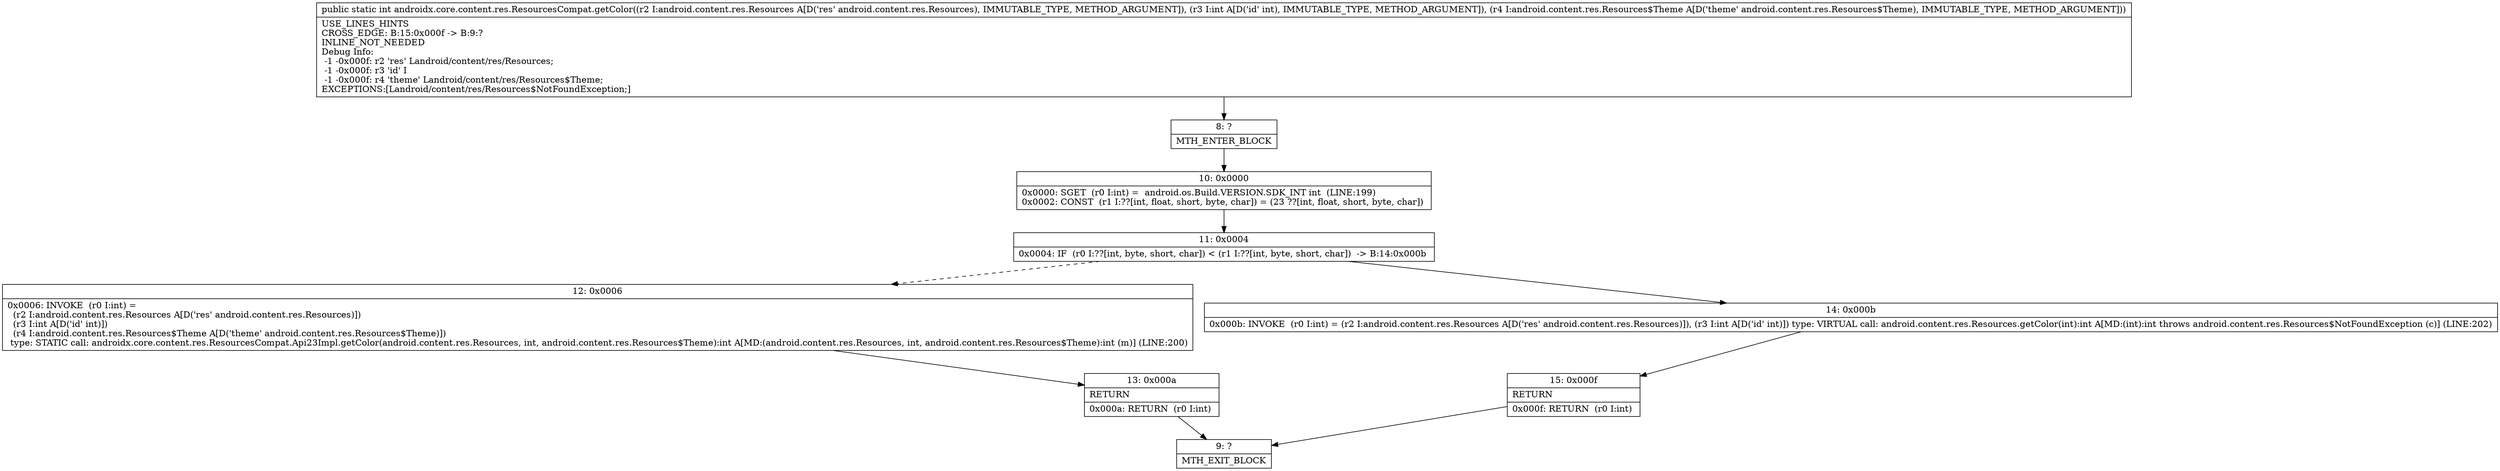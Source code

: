 digraph "CFG forandroidx.core.content.res.ResourcesCompat.getColor(Landroid\/content\/res\/Resources;ILandroid\/content\/res\/Resources$Theme;)I" {
Node_8 [shape=record,label="{8\:\ ?|MTH_ENTER_BLOCK\l}"];
Node_10 [shape=record,label="{10\:\ 0x0000|0x0000: SGET  (r0 I:int) =  android.os.Build.VERSION.SDK_INT int  (LINE:199)\l0x0002: CONST  (r1 I:??[int, float, short, byte, char]) = (23 ??[int, float, short, byte, char]) \l}"];
Node_11 [shape=record,label="{11\:\ 0x0004|0x0004: IF  (r0 I:??[int, byte, short, char]) \< (r1 I:??[int, byte, short, char])  \-\> B:14:0x000b \l}"];
Node_12 [shape=record,label="{12\:\ 0x0006|0x0006: INVOKE  (r0 I:int) = \l  (r2 I:android.content.res.Resources A[D('res' android.content.res.Resources)])\l  (r3 I:int A[D('id' int)])\l  (r4 I:android.content.res.Resources$Theme A[D('theme' android.content.res.Resources$Theme)])\l type: STATIC call: androidx.core.content.res.ResourcesCompat.Api23Impl.getColor(android.content.res.Resources, int, android.content.res.Resources$Theme):int A[MD:(android.content.res.Resources, int, android.content.res.Resources$Theme):int (m)] (LINE:200)\l}"];
Node_13 [shape=record,label="{13\:\ 0x000a|RETURN\l|0x000a: RETURN  (r0 I:int) \l}"];
Node_9 [shape=record,label="{9\:\ ?|MTH_EXIT_BLOCK\l}"];
Node_14 [shape=record,label="{14\:\ 0x000b|0x000b: INVOKE  (r0 I:int) = (r2 I:android.content.res.Resources A[D('res' android.content.res.Resources)]), (r3 I:int A[D('id' int)]) type: VIRTUAL call: android.content.res.Resources.getColor(int):int A[MD:(int):int throws android.content.res.Resources$NotFoundException (c)] (LINE:202)\l}"];
Node_15 [shape=record,label="{15\:\ 0x000f|RETURN\l|0x000f: RETURN  (r0 I:int) \l}"];
MethodNode[shape=record,label="{public static int androidx.core.content.res.ResourcesCompat.getColor((r2 I:android.content.res.Resources A[D('res' android.content.res.Resources), IMMUTABLE_TYPE, METHOD_ARGUMENT]), (r3 I:int A[D('id' int), IMMUTABLE_TYPE, METHOD_ARGUMENT]), (r4 I:android.content.res.Resources$Theme A[D('theme' android.content.res.Resources$Theme), IMMUTABLE_TYPE, METHOD_ARGUMENT]))  | USE_LINES_HINTS\lCROSS_EDGE: B:15:0x000f \-\> B:9:?\lINLINE_NOT_NEEDED\lDebug Info:\l  \-1 \-0x000f: r2 'res' Landroid\/content\/res\/Resources;\l  \-1 \-0x000f: r3 'id' I\l  \-1 \-0x000f: r4 'theme' Landroid\/content\/res\/Resources$Theme;\lEXCEPTIONS:[Landroid\/content\/res\/Resources$NotFoundException;]\l}"];
MethodNode -> Node_8;Node_8 -> Node_10;
Node_10 -> Node_11;
Node_11 -> Node_12[style=dashed];
Node_11 -> Node_14;
Node_12 -> Node_13;
Node_13 -> Node_9;
Node_14 -> Node_15;
Node_15 -> Node_9;
}

